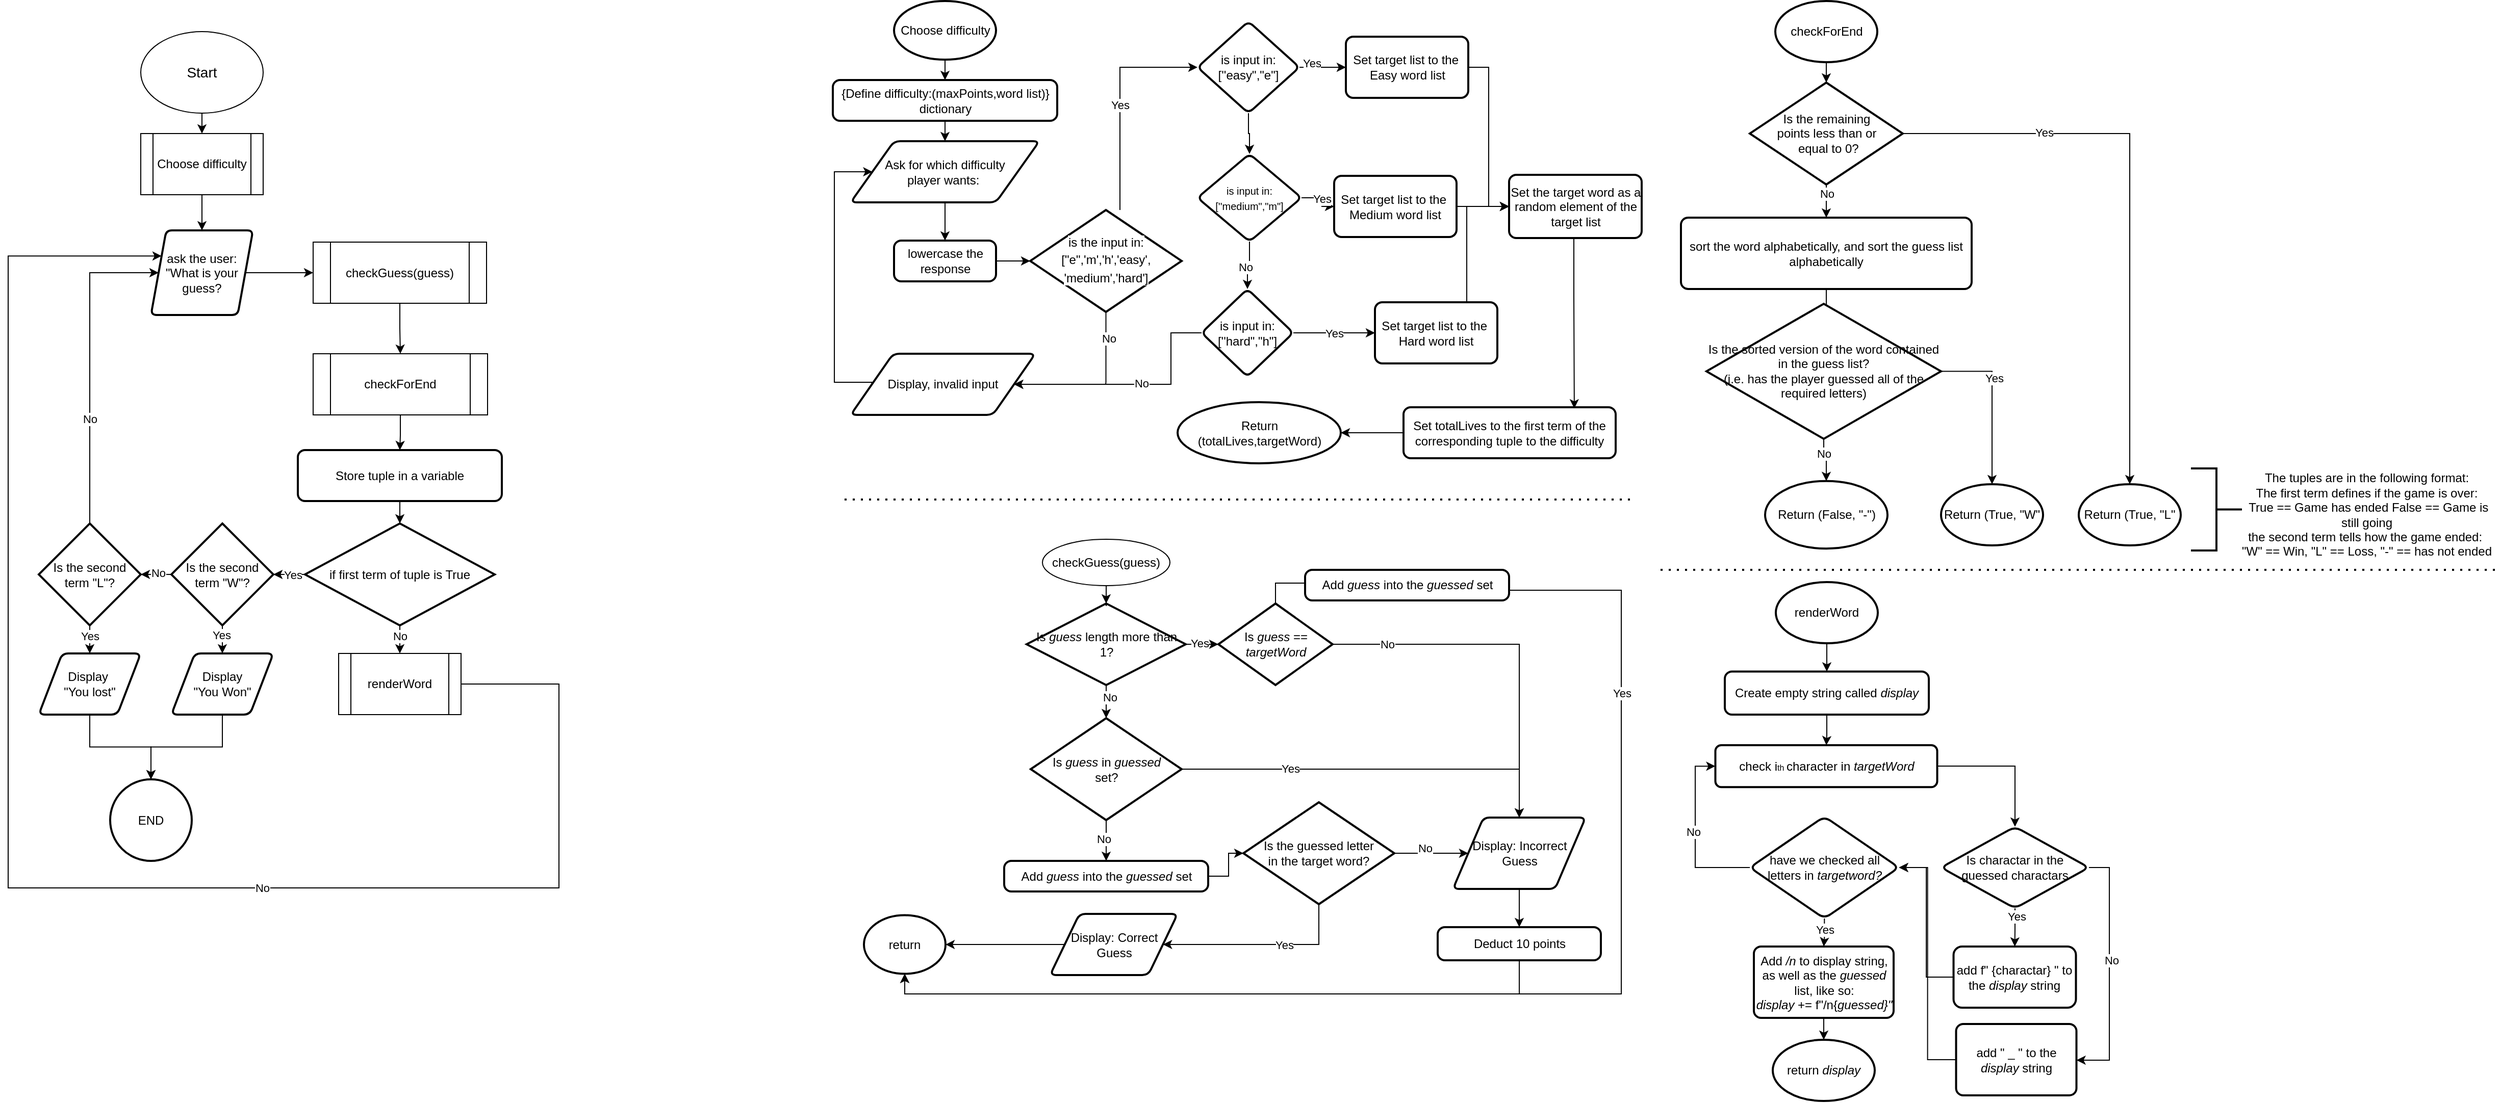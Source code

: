 <mxfile version="26.0.16">
  <diagram name="Page-1" id="VFj65QAzPsNUZFpsatWj">
    <mxGraphModel dx="1158" dy="735" grid="1" gridSize="10" guides="1" tooltips="1" connect="1" arrows="1" fold="1" page="1" pageScale="1" pageWidth="827" pageHeight="1169" math="0" shadow="0">
      <root>
        <mxCell id="0" />
        <mxCell id="1" parent="0" />
        <mxCell id="16hW8aWgDfImmh0Cn97X-3" value="" style="edgeStyle=orthogonalEdgeStyle;rounded=0;orthogonalLoop=1;jettySize=auto;html=1;entryX=0.5;entryY=0;entryDx=0;entryDy=0;" parent="1" target="16hW8aWgDfImmh0Cn97X-77" edge="1">
          <mxGeometry relative="1" as="geometry">
            <mxPoint x="220" y="120" as="sourcePoint" />
            <mxPoint x="220" y="140" as="targetPoint" />
          </mxGeometry>
        </mxCell>
        <mxCell id="16hW8aWgDfImmh0Cn97X-1" value="&lt;font style=&quot;font-size: 14px;&quot;&gt;Start&lt;/font&gt;" style="ellipse;whiteSpace=wrap;html=1;" parent="1" vertex="1">
          <mxGeometry x="160" y="40" width="120" height="80" as="geometry" />
        </mxCell>
        <mxCell id="16hW8aWgDfImmh0Cn97X-71" value="" style="edgeStyle=orthogonalEdgeStyle;rounded=0;orthogonalLoop=1;jettySize=auto;html=1;exitX=0.5;exitY=1;exitDx=0;exitDy=0;exitPerimeter=0;" parent="1" source="16hW8aWgDfImmh0Cn97X-78" target="16hW8aWgDfImmh0Cn97X-70" edge="1">
          <mxGeometry relative="1" as="geometry">
            <mxPoint x="948.556" y="67.5" as="sourcePoint" />
          </mxGeometry>
        </mxCell>
        <mxCell id="mmGjmohOtIg-gZhR8A6J-22" value="" style="edgeStyle=orthogonalEdgeStyle;rounded=0;orthogonalLoop=1;jettySize=auto;html=1;" edge="1" parent="1" source="16hW8aWgDfImmh0Cn97X-51" target="mmGjmohOtIg-gZhR8A6J-3">
          <mxGeometry relative="1" as="geometry" />
        </mxCell>
        <mxCell id="16hW8aWgDfImmh0Cn97X-51" value="Ask for which difficulty&lt;div&gt;player wants:&amp;nbsp;&lt;/div&gt;" style="shape=parallelogram;html=1;strokeWidth=2;perimeter=parallelogramPerimeter;whiteSpace=wrap;rounded=1;arcSize=12;size=0.23;" parent="1" vertex="1">
          <mxGeometry x="856" y="147.5" width="185" height="60" as="geometry" />
        </mxCell>
        <mxCell id="16hW8aWgDfImmh0Cn97X-52" value="" style="edgeStyle=orthogonalEdgeStyle;rounded=0;orthogonalLoop=1;jettySize=auto;html=1;" parent="1" source="16hW8aWgDfImmh0Cn97X-54" target="16hW8aWgDfImmh0Cn97X-56" edge="1">
          <mxGeometry relative="1" as="geometry" />
        </mxCell>
        <mxCell id="MnmEK7-N3imYMPAZ-l2H-11" value="Yes" style="edgeLabel;html=1;align=center;verticalAlign=middle;resizable=0;points=[];" parent="16hW8aWgDfImmh0Cn97X-52" vertex="1" connectable="0">
          <mxGeometry x="-0.483" y="4" relative="1" as="geometry">
            <mxPoint as="offset" />
          </mxGeometry>
        </mxCell>
        <mxCell id="mmGjmohOtIg-gZhR8A6J-20" value="" style="edgeStyle=orthogonalEdgeStyle;rounded=0;orthogonalLoop=1;jettySize=auto;html=1;" edge="1" parent="1" source="16hW8aWgDfImmh0Cn97X-54" target="16hW8aWgDfImmh0Cn97X-63">
          <mxGeometry relative="1" as="geometry" />
        </mxCell>
        <mxCell id="16hW8aWgDfImmh0Cn97X-54" value="is input in:&lt;div&gt;[&#39;&#39;easy&quot;,&quot;e&quot;]&lt;/div&gt;" style="rhombus;whiteSpace=wrap;html=1;strokeWidth=2;rounded=1;arcSize=12;" parent="1" vertex="1">
          <mxGeometry x="1196" y="30" width="100" height="90" as="geometry" />
        </mxCell>
        <mxCell id="16hW8aWgDfImmh0Cn97X-55" style="edgeStyle=orthogonalEdgeStyle;rounded=0;orthogonalLoop=1;jettySize=auto;html=1;entryX=0;entryY=0.5;entryDx=0;entryDy=0;" parent="1" source="16hW8aWgDfImmh0Cn97X-56" target="16hW8aWgDfImmh0Cn97X-66" edge="1">
          <mxGeometry relative="1" as="geometry" />
        </mxCell>
        <mxCell id="16hW8aWgDfImmh0Cn97X-56" value="Set target list to the&amp;nbsp;&lt;br&gt;Easy word list" style="whiteSpace=wrap;html=1;strokeWidth=2;rounded=1;arcSize=12;" parent="1" vertex="1">
          <mxGeometry x="1341.5" y="45" width="120" height="60" as="geometry" />
        </mxCell>
        <mxCell id="mmGjmohOtIg-gZhR8A6J-19" value="" style="edgeStyle=orthogonalEdgeStyle;rounded=0;orthogonalLoop=1;jettySize=auto;html=1;" edge="1" parent="1" source="16hW8aWgDfImmh0Cn97X-58" target="16hW8aWgDfImmh0Cn97X-66">
          <mxGeometry relative="1" as="geometry" />
        </mxCell>
        <mxCell id="16hW8aWgDfImmh0Cn97X-58" value="Set target list to the&amp;nbsp;&lt;br&gt;Medium word list" style="whiteSpace=wrap;html=1;strokeWidth=2;rounded=1;arcSize=12;" parent="1" vertex="1">
          <mxGeometry x="1330" y="181.5" width="120" height="60" as="geometry" />
        </mxCell>
        <mxCell id="16hW8aWgDfImmh0Cn97X-59" style="edgeStyle=orthogonalEdgeStyle;rounded=0;orthogonalLoop=1;jettySize=auto;html=1;entryX=0;entryY=0.5;entryDx=0;entryDy=0;exitX=0.75;exitY=0;exitDx=0;exitDy=0;" parent="1" source="16hW8aWgDfImmh0Cn97X-60" target="16hW8aWgDfImmh0Cn97X-66" edge="1">
          <mxGeometry relative="1" as="geometry" />
        </mxCell>
        <mxCell id="16hW8aWgDfImmh0Cn97X-60" value="Set target list to the&amp;nbsp;&lt;br&gt;Hard word list" style="whiteSpace=wrap;html=1;strokeWidth=2;rounded=1;arcSize=12;" parent="1" vertex="1">
          <mxGeometry x="1370" y="305.5" width="120" height="60" as="geometry" />
        </mxCell>
        <mxCell id="16hW8aWgDfImmh0Cn97X-61" value="" style="edgeStyle=orthogonalEdgeStyle;rounded=0;orthogonalLoop=1;jettySize=auto;html=1;" parent="1" source="16hW8aWgDfImmh0Cn97X-63" target="16hW8aWgDfImmh0Cn97X-65" edge="1">
          <mxGeometry relative="1" as="geometry" />
        </mxCell>
        <mxCell id="MnmEK7-N3imYMPAZ-l2H-13" value="No" style="edgeLabel;html=1;align=center;verticalAlign=middle;resizable=0;points=[];" parent="16hW8aWgDfImmh0Cn97X-61" vertex="1" connectable="0">
          <mxGeometry x="0.085" y="-2" relative="1" as="geometry">
            <mxPoint as="offset" />
          </mxGeometry>
        </mxCell>
        <mxCell id="16hW8aWgDfImmh0Cn97X-62" value="Yes" style="edgeStyle=orthogonalEdgeStyle;rounded=0;orthogonalLoop=1;jettySize=auto;html=1;" parent="1" source="16hW8aWgDfImmh0Cn97X-63" target="16hW8aWgDfImmh0Cn97X-58" edge="1">
          <mxGeometry relative="1" as="geometry" />
        </mxCell>
        <mxCell id="16hW8aWgDfImmh0Cn97X-63" value="&lt;font style=&quot;font-size: 10px;&quot;&gt;is input in:&lt;/font&gt;&lt;div&gt;&lt;font style=&quot;font-size: 10px;&quot;&gt;[&#39;&#39;medium&quot;,&quot;m&quot;]&lt;/font&gt;&lt;/div&gt;" style="rhombus;whiteSpace=wrap;html=1;strokeWidth=2;rounded=1;arcSize=12;direction=south;" parent="1" vertex="1">
          <mxGeometry x="1196" y="160" width="102" height="86" as="geometry" />
        </mxCell>
        <mxCell id="16hW8aWgDfImmh0Cn97X-64" value="Yes" style="edgeStyle=orthogonalEdgeStyle;rounded=0;orthogonalLoop=1;jettySize=auto;html=1;" parent="1" source="16hW8aWgDfImmh0Cn97X-65" target="16hW8aWgDfImmh0Cn97X-60" edge="1">
          <mxGeometry relative="1" as="geometry" />
        </mxCell>
        <mxCell id="mmGjmohOtIg-gZhR8A6J-24" style="edgeStyle=orthogonalEdgeStyle;rounded=0;orthogonalLoop=1;jettySize=auto;html=1;entryX=1;entryY=0.5;entryDx=0;entryDy=0;" edge="1" parent="1" source="16hW8aWgDfImmh0Cn97X-65" target="mmGjmohOtIg-gZhR8A6J-6">
          <mxGeometry relative="1" as="geometry">
            <mxPoint x="1040" y="400" as="targetPoint" />
            <Array as="points">
              <mxPoint x="1170" y="336" />
              <mxPoint x="1170" y="386" />
            </Array>
          </mxGeometry>
        </mxCell>
        <mxCell id="mmGjmohOtIg-gZhR8A6J-26" value="No" style="edgeLabel;html=1;align=center;verticalAlign=middle;resizable=0;points=[];" vertex="1" connectable="0" parent="mmGjmohOtIg-gZhR8A6J-24">
          <mxGeometry x="-0.064" y="-1" relative="1" as="geometry">
            <mxPoint as="offset" />
          </mxGeometry>
        </mxCell>
        <mxCell id="16hW8aWgDfImmh0Cn97X-65" value="is input in:&lt;div&gt;[&#39;&#39;hard&quot;,&quot;h&quot;]&lt;/div&gt;" style="rhombus;whiteSpace=wrap;html=1;strokeWidth=2;rounded=1;arcSize=12;direction=south;" parent="1" vertex="1">
          <mxGeometry x="1200" y="292.5" width="90" height="86" as="geometry" />
        </mxCell>
        <mxCell id="16hW8aWgDfImmh0Cn97X-66" value="Set the target word as a random element of the target list" style="rounded=1;whiteSpace=wrap;html=1;absoluteArcSize=1;arcSize=14;strokeWidth=2;" parent="1" vertex="1">
          <mxGeometry x="1501.5" y="180.5" width="130" height="62" as="geometry" />
        </mxCell>
        <mxCell id="16hW8aWgDfImmh0Cn97X-73" value="" style="edgeStyle=orthogonalEdgeStyle;rounded=0;orthogonalLoop=1;jettySize=auto;html=1;entryX=0.5;entryY=0;entryDx=0;entryDy=0;" parent="1" source="16hW8aWgDfImmh0Cn97X-70" target="16hW8aWgDfImmh0Cn97X-51" edge="1">
          <mxGeometry relative="1" as="geometry" />
        </mxCell>
        <mxCell id="16hW8aWgDfImmh0Cn97X-70" value="{Define difficulty:(maxPoints,word list)} dictionary" style="rounded=1;whiteSpace=wrap;html=1;absoluteArcSize=1;arcSize=14;strokeWidth=2;" parent="1" vertex="1">
          <mxGeometry x="838.5" y="87.5" width="220" height="40" as="geometry" />
        </mxCell>
        <mxCell id="mmGjmohOtIg-gZhR8A6J-18" value="" style="edgeStyle=orthogonalEdgeStyle;rounded=0;orthogonalLoop=1;jettySize=auto;html=1;" edge="1" parent="1" source="16hW8aWgDfImmh0Cn97X-75" target="16hW8aWgDfImmh0Cn97X-80">
          <mxGeometry relative="1" as="geometry" />
        </mxCell>
        <mxCell id="16hW8aWgDfImmh0Cn97X-75" value="Set totalLives to the first term of the corresponding tuple to the difficulty" style="rounded=1;whiteSpace=wrap;html=1;absoluteArcSize=1;arcSize=14;strokeWidth=2;" parent="1" vertex="1">
          <mxGeometry x="1398" y="408.5" width="208" height="50" as="geometry" />
        </mxCell>
        <mxCell id="MnmEK7-N3imYMPAZ-l2H-70" value="" style="edgeStyle=orthogonalEdgeStyle;rounded=0;orthogonalLoop=1;jettySize=auto;html=1;" parent="1" source="16hW8aWgDfImmh0Cn97X-77" target="MnmEK7-N3imYMPAZ-l2H-69" edge="1">
          <mxGeometry relative="1" as="geometry" />
        </mxCell>
        <mxCell id="16hW8aWgDfImmh0Cn97X-77" value="Choose difficulty" style="shape=process;whiteSpace=wrap;html=1;backgroundOutline=1;" parent="1" vertex="1">
          <mxGeometry x="160" y="140" width="120" height="60" as="geometry" />
        </mxCell>
        <mxCell id="16hW8aWgDfImmh0Cn97X-78" value="Choose difficulty" style="strokeWidth=2;html=1;shape=mxgraph.flowchart.start_2;whiteSpace=wrap;" parent="1" vertex="1">
          <mxGeometry x="898.5" y="10" width="100" height="57.5" as="geometry" />
        </mxCell>
        <mxCell id="16hW8aWgDfImmh0Cn97X-80" value="Return (totalLives,targetWord)" style="strokeWidth=2;html=1;shape=mxgraph.flowchart.start_2;whiteSpace=wrap;" parent="1" vertex="1">
          <mxGeometry x="1176.5" y="403.5" width="160" height="60" as="geometry" />
        </mxCell>
        <mxCell id="MnmEK7-N3imYMPAZ-l2H-24" value="" style="edgeStyle=orthogonalEdgeStyle;rounded=0;orthogonalLoop=1;jettySize=auto;html=1;" parent="1" source="MnmEK7-N3imYMPAZ-l2H-10" target="MnmEK7-N3imYMPAZ-l2H-23" edge="1">
          <mxGeometry relative="1" as="geometry" />
        </mxCell>
        <mxCell id="MnmEK7-N3imYMPAZ-l2H-160" value="Yes" style="edgeLabel;html=1;align=center;verticalAlign=middle;resizable=0;points=[];" parent="MnmEK7-N3imYMPAZ-l2H-24" vertex="1" connectable="0">
          <mxGeometry x="0.13" y="-1" relative="1" as="geometry">
            <mxPoint as="offset" />
          </mxGeometry>
        </mxCell>
        <mxCell id="MnmEK7-N3imYMPAZ-l2H-34" value="" style="edgeStyle=orthogonalEdgeStyle;rounded=0;orthogonalLoop=1;jettySize=auto;html=1;" parent="1" source="MnmEK7-N3imYMPAZ-l2H-10" target="MnmEK7-N3imYMPAZ-l2H-33" edge="1">
          <mxGeometry relative="1" as="geometry" />
        </mxCell>
        <mxCell id="MnmEK7-N3imYMPAZ-l2H-38" value="No" style="edgeLabel;html=1;align=center;verticalAlign=middle;resizable=0;points=[];" parent="MnmEK7-N3imYMPAZ-l2H-34" vertex="1" connectable="0">
          <mxGeometry x="-0.49" y="3" relative="1" as="geometry">
            <mxPoint as="offset" />
          </mxGeometry>
        </mxCell>
        <mxCell id="MnmEK7-N3imYMPAZ-l2H-10" value="Is &lt;i&gt;guess &lt;/i&gt;length more than 1?" style="strokeWidth=2;html=1;shape=mxgraph.flowchart.decision;whiteSpace=wrap;" parent="1" vertex="1">
          <mxGeometry x="1028.5" y="601" width="156" height="80" as="geometry" />
        </mxCell>
        <mxCell id="MnmEK7-N3imYMPAZ-l2H-28" value="No" style="edgeStyle=orthogonalEdgeStyle;rounded=0;orthogonalLoop=1;jettySize=auto;html=1;entryX=0.5;entryY=0;entryDx=0;entryDy=0;" parent="1" source="MnmEK7-N3imYMPAZ-l2H-23" target="MnmEK7-N3imYMPAZ-l2H-62" edge="1">
          <mxGeometry x="-0.7" relative="1" as="geometry">
            <mxPoint x="1272.5" y="556" as="targetPoint" />
            <mxPoint as="offset" />
          </mxGeometry>
        </mxCell>
        <mxCell id="MnmEK7-N3imYMPAZ-l2H-65" style="edgeStyle=orthogonalEdgeStyle;rounded=0;orthogonalLoop=1;jettySize=auto;html=1;entryX=0.5;entryY=1;entryDx=0;entryDy=0;exitX=1;exitY=0.5;exitDx=0;exitDy=0;" parent="1" source="MnmEK7-N3imYMPAZ-l2H-67" target="MnmEK7-N3imYMPAZ-l2H-55" edge="1">
          <mxGeometry relative="1" as="geometry">
            <Array as="points">
              <mxPoint x="1501.5" y="588" />
              <mxPoint x="1611.5" y="588" />
              <mxPoint x="1611.5" y="984" />
              <mxPoint x="908.5" y="984" />
            </Array>
          </mxGeometry>
        </mxCell>
        <mxCell id="MnmEK7-N3imYMPAZ-l2H-66" value="Yes" style="edgeLabel;html=1;align=center;verticalAlign=middle;resizable=0;points=[];" parent="MnmEK7-N3imYMPAZ-l2H-65" vertex="1" connectable="0">
          <mxGeometry x="-0.65" relative="1" as="geometry">
            <mxPoint as="offset" />
          </mxGeometry>
        </mxCell>
        <mxCell id="MnmEK7-N3imYMPAZ-l2H-68" style="edgeStyle=orthogonalEdgeStyle;rounded=0;orthogonalLoop=1;jettySize=auto;html=1;entryX=0;entryY=0.5;entryDx=0;entryDy=0;" parent="1" source="MnmEK7-N3imYMPAZ-l2H-23" target="MnmEK7-N3imYMPAZ-l2H-67" edge="1">
          <mxGeometry relative="1" as="geometry" />
        </mxCell>
        <mxCell id="MnmEK7-N3imYMPAZ-l2H-23" value="Is &lt;i&gt;guess &lt;/i&gt;== &lt;i&gt;targetWord&lt;/i&gt;" style="strokeWidth=2;html=1;shape=mxgraph.flowchart.decision;whiteSpace=wrap;" parent="1" vertex="1">
          <mxGeometry x="1216.5" y="601" width="112" height="80" as="geometry" />
        </mxCell>
        <mxCell id="MnmEK7-N3imYMPAZ-l2H-60" value="" style="edgeStyle=orthogonalEdgeStyle;rounded=0;orthogonalLoop=1;jettySize=auto;html=1;" parent="1" edge="1">
          <mxGeometry relative="1" as="geometry">
            <mxPoint x="2241.048" y="125.5" as="sourcePoint" />
          </mxGeometry>
        </mxCell>
        <mxCell id="MnmEK7-N3imYMPAZ-l2H-36" value="" style="edgeStyle=orthogonalEdgeStyle;rounded=0;orthogonalLoop=1;jettySize=auto;html=1;entryX=0.5;entryY=0;entryDx=0;entryDy=0;exitX=1;exitY=0.5;exitDx=0;exitDy=0;" parent="1" source="MnmEK7-N3imYMPAZ-l2H-33" target="MnmEK7-N3imYMPAZ-l2H-62" edge="1">
          <mxGeometry relative="1" as="geometry">
            <mxPoint x="1352.5" y="539.75" as="targetPoint" />
            <Array as="points">
              <mxPoint x="1511.5" y="764" />
            </Array>
          </mxGeometry>
        </mxCell>
        <mxCell id="MnmEK7-N3imYMPAZ-l2H-37" value="Yes" style="edgeLabel;html=1;align=center;verticalAlign=middle;resizable=0;points=[];" parent="MnmEK7-N3imYMPAZ-l2H-36" vertex="1" connectable="0">
          <mxGeometry x="-0.437" y="1" relative="1" as="geometry">
            <mxPoint as="offset" />
          </mxGeometry>
        </mxCell>
        <mxCell id="MnmEK7-N3imYMPAZ-l2H-40" value="" style="edgeStyle=orthogonalEdgeStyle;rounded=0;orthogonalLoop=1;jettySize=auto;html=1;entryX=0.5;entryY=0;entryDx=0;entryDy=0;" parent="1" source="MnmEK7-N3imYMPAZ-l2H-33" target="MnmEK7-N3imYMPAZ-l2H-45" edge="1">
          <mxGeometry relative="1" as="geometry">
            <mxPoint x="1106.5" y="843.5" as="targetPoint" />
            <Array as="points">
              <mxPoint x="1106.5" y="833.5" />
              <mxPoint x="1106.5" y="833.5" />
            </Array>
          </mxGeometry>
        </mxCell>
        <mxCell id="MnmEK7-N3imYMPAZ-l2H-41" value="No" style="edgeLabel;html=1;align=center;verticalAlign=middle;resizable=0;points=[];" parent="MnmEK7-N3imYMPAZ-l2H-40" vertex="1" connectable="0">
          <mxGeometry x="-0.104" y="-3" relative="1" as="geometry">
            <mxPoint as="offset" />
          </mxGeometry>
        </mxCell>
        <mxCell id="MnmEK7-N3imYMPAZ-l2H-33" value="Is &lt;i&gt;guess &lt;/i&gt;in &lt;i&gt;guessed&lt;/i&gt;&lt;div&gt;&lt;i&gt;&lt;/i&gt;set?&lt;/div&gt;" style="rhombus;whiteSpace=wrap;html=1;strokeWidth=2;" parent="1" vertex="1">
          <mxGeometry x="1032.5" y="713.5" width="148" height="100" as="geometry" />
        </mxCell>
        <mxCell id="MnmEK7-N3imYMPAZ-l2H-54" style="edgeStyle=orthogonalEdgeStyle;rounded=0;orthogonalLoop=1;jettySize=auto;html=1;entryX=1;entryY=0.5;entryDx=0;entryDy=0;" parent="1" source="MnmEK7-N3imYMPAZ-l2H-39" target="MnmEK7-N3imYMPAZ-l2H-52" edge="1">
          <mxGeometry relative="1" as="geometry">
            <Array as="points">
              <mxPoint x="1315.5" y="936" />
            </Array>
          </mxGeometry>
        </mxCell>
        <mxCell id="MnmEK7-N3imYMPAZ-l2H-161" value="Yes" style="edgeLabel;html=1;align=center;verticalAlign=middle;resizable=0;points=[];" parent="MnmEK7-N3imYMPAZ-l2H-54" vertex="1" connectable="0">
          <mxGeometry x="-0.237" relative="1" as="geometry">
            <mxPoint as="offset" />
          </mxGeometry>
        </mxCell>
        <mxCell id="MnmEK7-N3imYMPAZ-l2H-63" style="edgeStyle=orthogonalEdgeStyle;rounded=0;orthogonalLoop=1;jettySize=auto;html=1;entryX=0;entryY=0.5;entryDx=0;entryDy=0;" parent="1" source="MnmEK7-N3imYMPAZ-l2H-39" target="MnmEK7-N3imYMPAZ-l2H-62" edge="1">
          <mxGeometry relative="1" as="geometry" />
        </mxCell>
        <mxCell id="MnmEK7-N3imYMPAZ-l2H-64" value="No" style="edgeLabel;html=1;align=center;verticalAlign=middle;resizable=0;points=[];" parent="MnmEK7-N3imYMPAZ-l2H-63" vertex="1" connectable="0">
          <mxGeometry x="-0.167" y="6" relative="1" as="geometry">
            <mxPoint y="1" as="offset" />
          </mxGeometry>
        </mxCell>
        <mxCell id="MnmEK7-N3imYMPAZ-l2H-39" value="Is the guessed letter&lt;div&gt;in the target word?&lt;/div&gt;" style="rhombus;whiteSpace=wrap;html=1;strokeWidth=2;" parent="1" vertex="1">
          <mxGeometry x="1241" y="796" width="148" height="100" as="geometry" />
        </mxCell>
        <mxCell id="MnmEK7-N3imYMPAZ-l2H-46" value="" style="edgeStyle=orthogonalEdgeStyle;rounded=0;orthogonalLoop=1;jettySize=auto;html=1;entryX=0;entryY=0.5;entryDx=0;entryDy=0;" parent="1" source="MnmEK7-N3imYMPAZ-l2H-45" target="MnmEK7-N3imYMPAZ-l2H-39" edge="1">
          <mxGeometry relative="1" as="geometry">
            <mxPoint x="1236.5" y="868.5" as="targetPoint" />
          </mxGeometry>
        </mxCell>
        <mxCell id="MnmEK7-N3imYMPAZ-l2H-45" value="Add &lt;i&gt;guess &lt;/i&gt;into the &lt;i&gt;guessed &lt;/i&gt;set" style="rounded=1;whiteSpace=wrap;html=1;absoluteArcSize=1;arcSize=14;strokeWidth=2;" parent="1" vertex="1">
          <mxGeometry x="1006.5" y="853.5" width="200" height="30" as="geometry" />
        </mxCell>
        <mxCell id="MnmEK7-N3imYMPAZ-l2H-56" value="" style="edgeStyle=orthogonalEdgeStyle;rounded=0;orthogonalLoop=1;jettySize=auto;html=1;" parent="1" source="MnmEK7-N3imYMPAZ-l2H-52" target="MnmEK7-N3imYMPAZ-l2H-55" edge="1">
          <mxGeometry relative="1" as="geometry" />
        </mxCell>
        <mxCell id="MnmEK7-N3imYMPAZ-l2H-52" value="Display: Correct Guess" style="shape=parallelogram;html=1;strokeWidth=2;perimeter=parallelogramPerimeter;whiteSpace=wrap;rounded=1;arcSize=12;size=0.23;" parent="1" vertex="1">
          <mxGeometry x="1051.5" y="905.5" width="125" height="60" as="geometry" />
        </mxCell>
        <mxCell id="MnmEK7-N3imYMPAZ-l2H-55" value="return" style="ellipse;whiteSpace=wrap;html=1;strokeWidth=2;rounded=1;arcSize=12;" parent="1" vertex="1">
          <mxGeometry x="869" y="906.75" width="80" height="57.5" as="geometry" />
        </mxCell>
        <mxCell id="MnmEK7-N3imYMPAZ-l2H-59" value="" style="edgeStyle=orthogonalEdgeStyle;rounded=0;orthogonalLoop=1;jettySize=auto;html=1;" parent="1" source="MnmEK7-N3imYMPAZ-l2H-57" target="MnmEK7-N3imYMPAZ-l2H-10" edge="1">
          <mxGeometry relative="1" as="geometry" />
        </mxCell>
        <mxCell id="MnmEK7-N3imYMPAZ-l2H-57" value="checkGuess(guess)" style="ellipse;whiteSpace=wrap;html=1;" parent="1" vertex="1">
          <mxGeometry x="1044" y="538" width="125" height="45.5" as="geometry" />
        </mxCell>
        <mxCell id="MnmEK7-N3imYMPAZ-l2H-159" style="edgeStyle=orthogonalEdgeStyle;rounded=0;orthogonalLoop=1;jettySize=auto;html=1;entryX=0.5;entryY=1;entryDx=0;entryDy=0;" parent="1" source="MnmEK7-N3imYMPAZ-l2H-61" target="MnmEK7-N3imYMPAZ-l2H-55" edge="1">
          <mxGeometry relative="1" as="geometry">
            <Array as="points">
              <mxPoint x="1512" y="984" />
              <mxPoint x="909" y="984" />
            </Array>
          </mxGeometry>
        </mxCell>
        <mxCell id="MnmEK7-N3imYMPAZ-l2H-61" value="Deduct 10 points" style="rounded=1;whiteSpace=wrap;html=1;absoluteArcSize=1;arcSize=14;strokeWidth=2;" parent="1" vertex="1">
          <mxGeometry x="1431.5" y="918.5" width="160" height="32.5" as="geometry" />
        </mxCell>
        <mxCell id="MnmEK7-N3imYMPAZ-l2H-158" value="" style="edgeStyle=orthogonalEdgeStyle;rounded=0;orthogonalLoop=1;jettySize=auto;html=1;" parent="1" source="MnmEK7-N3imYMPAZ-l2H-62" target="MnmEK7-N3imYMPAZ-l2H-61" edge="1">
          <mxGeometry relative="1" as="geometry" />
        </mxCell>
        <mxCell id="MnmEK7-N3imYMPAZ-l2H-62" value="Display: Incorrect Guess" style="shape=parallelogram;html=1;strokeWidth=2;perimeter=parallelogramPerimeter;whiteSpace=wrap;rounded=1;arcSize=12;size=0.23;" parent="1" vertex="1">
          <mxGeometry x="1446.5" y="811" width="130" height="70" as="geometry" />
        </mxCell>
        <mxCell id="MnmEK7-N3imYMPAZ-l2H-67" value="Add &lt;i&gt;guess &lt;/i&gt;into the &lt;i&gt;guessed &lt;/i&gt;set" style="rounded=1;whiteSpace=wrap;html=1;absoluteArcSize=1;arcSize=14;strokeWidth=2;" parent="1" vertex="1">
          <mxGeometry x="1301.5" y="568" width="200" height="30" as="geometry" />
        </mxCell>
        <mxCell id="MnmEK7-N3imYMPAZ-l2H-72" value="" style="edgeStyle=orthogonalEdgeStyle;rounded=0;orthogonalLoop=1;jettySize=auto;html=1;" parent="1" source="MnmEK7-N3imYMPAZ-l2H-69" target="MnmEK7-N3imYMPAZ-l2H-71" edge="1">
          <mxGeometry relative="1" as="geometry" />
        </mxCell>
        <mxCell id="MnmEK7-N3imYMPAZ-l2H-69" value="ask the user: &quot;What is your guess?" style="shape=parallelogram;html=1;strokeWidth=2;perimeter=parallelogramPerimeter;whiteSpace=wrap;rounded=1;arcSize=11;size=0.15;" parent="1" vertex="1">
          <mxGeometry x="170" y="235" width="100" height="83" as="geometry" />
        </mxCell>
        <mxCell id="MnmEK7-N3imYMPAZ-l2H-103" value="" style="edgeStyle=orthogonalEdgeStyle;rounded=0;orthogonalLoop=1;jettySize=auto;html=1;" parent="1" source="MnmEK7-N3imYMPAZ-l2H-71" target="MnmEK7-N3imYMPAZ-l2H-102" edge="1">
          <mxGeometry relative="1" as="geometry" />
        </mxCell>
        <mxCell id="MnmEK7-N3imYMPAZ-l2H-71" value="checkGuess(guess)" style="shape=process;whiteSpace=wrap;html=1;backgroundOutline=1;" parent="1" vertex="1">
          <mxGeometry x="329" y="246.5" width="170" height="60" as="geometry" />
        </mxCell>
        <mxCell id="MnmEK7-N3imYMPAZ-l2H-76" value="" style="edgeStyle=orthogonalEdgeStyle;rounded=0;orthogonalLoop=1;jettySize=auto;html=1;entryX=0.5;entryY=0;entryDx=0;entryDy=0;entryPerimeter=0;" parent="1" source="MnmEK7-N3imYMPAZ-l2H-74" target="MnmEK7-N3imYMPAZ-l2H-77" edge="1">
          <mxGeometry relative="1" as="geometry">
            <mxPoint x="1812.5" y="130" as="targetPoint" />
          </mxGeometry>
        </mxCell>
        <mxCell id="MnmEK7-N3imYMPAZ-l2H-74" value="checkForEnd" style="strokeWidth=2;html=1;shape=mxgraph.flowchart.start_2;whiteSpace=wrap;" parent="1" vertex="1">
          <mxGeometry x="1762.5" y="10" width="100" height="60" as="geometry" />
        </mxCell>
        <mxCell id="MnmEK7-N3imYMPAZ-l2H-80" value="" style="edgeStyle=orthogonalEdgeStyle;rounded=0;orthogonalLoop=1;jettySize=auto;html=1;" parent="1" source="MnmEK7-N3imYMPAZ-l2H-77" target="MnmEK7-N3imYMPAZ-l2H-79" edge="1">
          <mxGeometry relative="1" as="geometry" />
        </mxCell>
        <mxCell id="MnmEK7-N3imYMPAZ-l2H-89" value="Yes" style="edgeLabel;html=1;align=center;verticalAlign=middle;resizable=0;points=[];" parent="MnmEK7-N3imYMPAZ-l2H-80" vertex="1" connectable="0">
          <mxGeometry x="-0.511" y="1" relative="1" as="geometry">
            <mxPoint as="offset" />
          </mxGeometry>
        </mxCell>
        <mxCell id="MnmEK7-N3imYMPAZ-l2H-82" value="" style="edgeStyle=orthogonalEdgeStyle;rounded=0;orthogonalLoop=1;jettySize=auto;html=1;entryX=0.5;entryY=0;entryDx=0;entryDy=0;" parent="1" source="MnmEK7-N3imYMPAZ-l2H-77" target="MnmEK7-N3imYMPAZ-l2H-83" edge="1">
          <mxGeometry relative="1" as="geometry">
            <mxPoint x="1785" y="280" as="targetPoint" />
          </mxGeometry>
        </mxCell>
        <mxCell id="MnmEK7-N3imYMPAZ-l2H-90" value="No" style="edgeLabel;html=1;align=center;verticalAlign=middle;resizable=0;points=[];" parent="MnmEK7-N3imYMPAZ-l2H-82" vertex="1" connectable="0">
          <mxGeometry x="-0.621" relative="1" as="geometry">
            <mxPoint as="offset" />
          </mxGeometry>
        </mxCell>
        <mxCell id="MnmEK7-N3imYMPAZ-l2H-77" value="Is the remaining&lt;div&gt;points less than or&lt;/div&gt;&lt;div&gt;&amp;nbsp;equal to 0?&lt;/div&gt;" style="strokeWidth=2;html=1;shape=mxgraph.flowchart.decision;whiteSpace=wrap;" parent="1" vertex="1">
          <mxGeometry x="1737.5" y="90" width="150" height="100" as="geometry" />
        </mxCell>
        <mxCell id="MnmEK7-N3imYMPAZ-l2H-79" value="Return (True, &quot;L&quot;" style="strokeWidth=2;html=1;shape=mxgraph.flowchart.start_2;whiteSpace=wrap;" parent="1" vertex="1">
          <mxGeometry x="2060" y="484" width="100" height="60" as="geometry" />
        </mxCell>
        <mxCell id="MnmEK7-N3imYMPAZ-l2H-85" value="" style="edgeStyle=orthogonalEdgeStyle;rounded=0;orthogonalLoop=1;jettySize=auto;html=1;" parent="1" source="MnmEK7-N3imYMPAZ-l2H-83" target="MnmEK7-N3imYMPAZ-l2H-84" edge="1">
          <mxGeometry relative="1" as="geometry" />
        </mxCell>
        <mxCell id="MnmEK7-N3imYMPAZ-l2H-83" value="sort the word alphabetically, and sort the guess list alphabetically" style="rounded=1;whiteSpace=wrap;html=1;absoluteArcSize=1;arcSize=14;strokeWidth=2;" parent="1" vertex="1">
          <mxGeometry x="1670" y="222.5" width="285" height="70" as="geometry" />
        </mxCell>
        <mxCell id="MnmEK7-N3imYMPAZ-l2H-88" value="" style="edgeStyle=orthogonalEdgeStyle;rounded=0;orthogonalLoop=1;jettySize=auto;html=1;exitX=1;exitY=0.5;exitDx=0;exitDy=0;" parent="1" source="MnmEK7-N3imYMPAZ-l2H-84" target="MnmEK7-N3imYMPAZ-l2H-87" edge="1">
          <mxGeometry relative="1" as="geometry" />
        </mxCell>
        <mxCell id="MnmEK7-N3imYMPAZ-l2H-91" value="Yes" style="edgeLabel;html=1;align=center;verticalAlign=middle;resizable=0;points=[];" parent="MnmEK7-N3imYMPAZ-l2H-88" vertex="1" connectable="0">
          <mxGeometry x="-0.3" y="2" relative="1" as="geometry">
            <mxPoint as="offset" />
          </mxGeometry>
        </mxCell>
        <mxCell id="MnmEK7-N3imYMPAZ-l2H-93" value="" style="edgeStyle=orthogonalEdgeStyle;rounded=0;orthogonalLoop=1;jettySize=auto;html=1;" parent="1" source="MnmEK7-N3imYMPAZ-l2H-84" target="MnmEK7-N3imYMPAZ-l2H-92" edge="1">
          <mxGeometry relative="1" as="geometry" />
        </mxCell>
        <mxCell id="MnmEK7-N3imYMPAZ-l2H-106" value="No" style="edgeLabel;html=1;align=center;verticalAlign=middle;resizable=0;points=[];" parent="MnmEK7-N3imYMPAZ-l2H-93" vertex="1" connectable="0">
          <mxGeometry x="-0.299" relative="1" as="geometry">
            <mxPoint y="-1" as="offset" />
          </mxGeometry>
        </mxCell>
        <mxCell id="MnmEK7-N3imYMPAZ-l2H-84" value="&lt;div style=&quot;&quot;&gt;&lt;span style=&quot;background-color: transparent; color: light-dark(rgb(0, 0, 0), rgb(255, 255, 255));&quot;&gt;Is the sorted version of the word contained in the guess list?&lt;/span&gt;&lt;/div&gt;&lt;div style=&quot;&quot;&gt;(i.e. has the player guessed all of the required letters)&lt;/div&gt;" style="rhombus;whiteSpace=wrap;html=1;rounded=1;arcSize=0;strokeWidth=2;align=center;" parent="1" vertex="1">
          <mxGeometry x="1695" y="307" width="230" height="132.5" as="geometry" />
        </mxCell>
        <mxCell id="MnmEK7-N3imYMPAZ-l2H-87" value="Return (True, &quot;W&quot;" style="strokeWidth=2;html=1;shape=mxgraph.flowchart.start_2;whiteSpace=wrap;" parent="1" vertex="1">
          <mxGeometry x="1925" y="484" width="100" height="60" as="geometry" />
        </mxCell>
        <mxCell id="MnmEK7-N3imYMPAZ-l2H-92" value="Return (False, &quot;-&quot;)" style="ellipse;whiteSpace=wrap;html=1;rounded=1;arcSize=0;strokeWidth=2;" parent="1" vertex="1">
          <mxGeometry x="1752.5" y="480.87" width="120" height="66.25" as="geometry" />
        </mxCell>
        <mxCell id="MnmEK7-N3imYMPAZ-l2H-99" value="" style="strokeWidth=2;html=1;shape=mxgraph.flowchart.annotation_2;align=left;labelPosition=right;pointerEvents=1;rotation=-180;" parent="1" vertex="1">
          <mxGeometry x="2170" y="468.5" width="50" height="80.5" as="geometry" />
        </mxCell>
        <mxCell id="MnmEK7-N3imYMPAZ-l2H-100" value="The tuples are in the following format:&lt;br&gt;The first term defines if the game is over:&lt;div&gt;&amp;nbsp;True == Game has ended&amp;nbsp;False == Game is still going&lt;br&gt;the second term tells how the game ended:&amp;nbsp;&lt;br&gt;&quot;W&quot; == Win, &quot;L&quot; == Loss, &quot;-&quot; == has not ended&lt;/div&gt;" style="text;html=1;align=center;verticalAlign=middle;whiteSpace=wrap;rounded=0;" parent="1" vertex="1">
          <mxGeometry x="2215" y="499" width="255" height="30" as="geometry" />
        </mxCell>
        <mxCell id="MnmEK7-N3imYMPAZ-l2H-105" value="" style="edgeStyle=orthogonalEdgeStyle;rounded=0;orthogonalLoop=1;jettySize=auto;html=1;" parent="1" source="MnmEK7-N3imYMPAZ-l2H-102" target="MnmEK7-N3imYMPAZ-l2H-104" edge="1">
          <mxGeometry relative="1" as="geometry" />
        </mxCell>
        <mxCell id="MnmEK7-N3imYMPAZ-l2H-102" value="checkForEnd" style="shape=process;whiteSpace=wrap;html=1;backgroundOutline=1;" parent="1" vertex="1">
          <mxGeometry x="329" y="356" width="171" height="60" as="geometry" />
        </mxCell>
        <mxCell id="MnmEK7-N3imYMPAZ-l2H-108" value="" style="edgeStyle=orthogonalEdgeStyle;rounded=0;orthogonalLoop=1;jettySize=auto;html=1;" parent="1" source="MnmEK7-N3imYMPAZ-l2H-104" target="MnmEK7-N3imYMPAZ-l2H-107" edge="1">
          <mxGeometry relative="1" as="geometry" />
        </mxCell>
        <mxCell id="MnmEK7-N3imYMPAZ-l2H-104" value="Store tuple in a variable" style="rounded=1;whiteSpace=wrap;html=1;absoluteArcSize=1;arcSize=14;strokeWidth=2;" parent="1" vertex="1">
          <mxGeometry x="314" y="450.5" width="200" height="50" as="geometry" />
        </mxCell>
        <mxCell id="MnmEK7-N3imYMPAZ-l2H-110" value="" style="edgeStyle=orthogonalEdgeStyle;rounded=0;orthogonalLoop=1;jettySize=auto;html=1;" parent="1" source="MnmEK7-N3imYMPAZ-l2H-107" target="MnmEK7-N3imYMPAZ-l2H-109" edge="1">
          <mxGeometry relative="1" as="geometry" />
        </mxCell>
        <mxCell id="MnmEK7-N3imYMPAZ-l2H-117" value="Yes" style="edgeLabel;html=1;align=center;verticalAlign=middle;resizable=0;points=[];" parent="MnmEK7-N3imYMPAZ-l2H-110" vertex="1" connectable="0">
          <mxGeometry x="-0.5" relative="1" as="geometry">
            <mxPoint as="offset" />
          </mxGeometry>
        </mxCell>
        <mxCell id="MnmEK7-N3imYMPAZ-l2H-125" style="edgeStyle=orthogonalEdgeStyle;rounded=0;orthogonalLoop=1;jettySize=auto;html=1;entryX=0;entryY=0.25;entryDx=0;entryDy=0;exitX=1;exitY=0.5;exitDx=0;exitDy=0;" parent="1" source="MnmEK7-N3imYMPAZ-l2H-154" target="MnmEK7-N3imYMPAZ-l2H-69" edge="1">
          <mxGeometry relative="1" as="geometry">
            <Array as="points">
              <mxPoint x="570" y="680" />
              <mxPoint x="570" y="880" />
              <mxPoint x="30" y="880" />
              <mxPoint x="30" y="260" />
            </Array>
          </mxGeometry>
        </mxCell>
        <mxCell id="MnmEK7-N3imYMPAZ-l2H-127" value="No" style="edgeLabel;html=1;align=center;verticalAlign=middle;resizable=0;points=[];" parent="MnmEK7-N3imYMPAZ-l2H-125" vertex="1" connectable="0">
          <mxGeometry x="-0.415" y="3" relative="1" as="geometry">
            <mxPoint x="-117" y="-3" as="offset" />
          </mxGeometry>
        </mxCell>
        <mxCell id="MnmEK7-N3imYMPAZ-l2H-155" value="" style="edgeStyle=orthogonalEdgeStyle;rounded=0;orthogonalLoop=1;jettySize=auto;html=1;" parent="1" source="MnmEK7-N3imYMPAZ-l2H-107" target="MnmEK7-N3imYMPAZ-l2H-154" edge="1">
          <mxGeometry relative="1" as="geometry" />
        </mxCell>
        <mxCell id="MnmEK7-N3imYMPAZ-l2H-156" value="No" style="edgeLabel;html=1;align=center;verticalAlign=middle;resizable=0;points=[];" parent="MnmEK7-N3imYMPAZ-l2H-155" vertex="1" connectable="0">
          <mxGeometry x="0.342" relative="1" as="geometry">
            <mxPoint as="offset" />
          </mxGeometry>
        </mxCell>
        <mxCell id="MnmEK7-N3imYMPAZ-l2H-107" value="if first term of tuple is True" style="strokeWidth=2;html=1;shape=mxgraph.flowchart.decision;whiteSpace=wrap;" parent="1" vertex="1">
          <mxGeometry x="321" y="522.5" width="186" height="100" as="geometry" />
        </mxCell>
        <mxCell id="MnmEK7-N3imYMPAZ-l2H-112" value="" style="edgeStyle=orthogonalEdgeStyle;rounded=0;orthogonalLoop=1;jettySize=auto;html=1;" parent="1" source="MnmEK7-N3imYMPAZ-l2H-109" target="MnmEK7-N3imYMPAZ-l2H-111" edge="1">
          <mxGeometry relative="1" as="geometry" />
        </mxCell>
        <mxCell id="MnmEK7-N3imYMPAZ-l2H-118" value="No" style="edgeLabel;html=1;align=center;verticalAlign=middle;resizable=0;points=[];" parent="MnmEK7-N3imYMPAZ-l2H-112" vertex="1" connectable="0">
          <mxGeometry x="0.346" y="-2" relative="1" as="geometry">
            <mxPoint as="offset" />
          </mxGeometry>
        </mxCell>
        <mxCell id="MnmEK7-N3imYMPAZ-l2H-116" value="" style="edgeStyle=orthogonalEdgeStyle;rounded=0;orthogonalLoop=1;jettySize=auto;html=1;" parent="1" source="MnmEK7-N3imYMPAZ-l2H-109" target="MnmEK7-N3imYMPAZ-l2H-114" edge="1">
          <mxGeometry relative="1" as="geometry" />
        </mxCell>
        <mxCell id="MnmEK7-N3imYMPAZ-l2H-122" value="Yes" style="edgeLabel;html=1;align=center;verticalAlign=middle;resizable=0;points=[];" parent="MnmEK7-N3imYMPAZ-l2H-116" vertex="1" connectable="0">
          <mxGeometry x="0.181" y="1" relative="1" as="geometry">
            <mxPoint as="offset" />
          </mxGeometry>
        </mxCell>
        <mxCell id="MnmEK7-N3imYMPAZ-l2H-109" value="Is the second term &quot;W&quot;?" style="strokeWidth=2;html=1;shape=mxgraph.flowchart.decision;whiteSpace=wrap;" parent="1" vertex="1">
          <mxGeometry x="190" y="522.5" width="100" height="100" as="geometry" />
        </mxCell>
        <mxCell id="MnmEK7-N3imYMPAZ-l2H-115" value="" style="edgeStyle=orthogonalEdgeStyle;rounded=0;orthogonalLoop=1;jettySize=auto;html=1;" parent="1" source="MnmEK7-N3imYMPAZ-l2H-111" target="MnmEK7-N3imYMPAZ-l2H-113" edge="1">
          <mxGeometry relative="1" as="geometry" />
        </mxCell>
        <mxCell id="MnmEK7-N3imYMPAZ-l2H-120" value="Yes" style="edgeLabel;html=1;align=center;verticalAlign=middle;resizable=0;points=[];" parent="MnmEK7-N3imYMPAZ-l2H-115" vertex="1" connectable="0">
          <mxGeometry x="0.129" relative="1" as="geometry">
            <mxPoint as="offset" />
          </mxGeometry>
        </mxCell>
        <mxCell id="MnmEK7-N3imYMPAZ-l2H-121" style="edgeStyle=orthogonalEdgeStyle;rounded=0;orthogonalLoop=1;jettySize=auto;html=1;entryX=0;entryY=0.5;entryDx=0;entryDy=0;" parent="1" source="MnmEK7-N3imYMPAZ-l2H-111" target="MnmEK7-N3imYMPAZ-l2H-69" edge="1">
          <mxGeometry relative="1" as="geometry">
            <Array as="points">
              <mxPoint x="110" y="277" />
            </Array>
          </mxGeometry>
        </mxCell>
        <mxCell id="MnmEK7-N3imYMPAZ-l2H-124" value="No" style="edgeLabel;html=1;align=center;verticalAlign=middle;resizable=0;points=[];" parent="MnmEK7-N3imYMPAZ-l2H-121" vertex="1" connectable="0">
          <mxGeometry x="-0.342" relative="1" as="geometry">
            <mxPoint as="offset" />
          </mxGeometry>
        </mxCell>
        <mxCell id="MnmEK7-N3imYMPAZ-l2H-111" value="Is the second term &quot;L&quot;?" style="strokeWidth=2;html=1;shape=mxgraph.flowchart.decision;whiteSpace=wrap;" parent="1" vertex="1">
          <mxGeometry x="60" y="522.5" width="100" height="100" as="geometry" />
        </mxCell>
        <mxCell id="mmGjmohOtIg-gZhR8A6J-28" value="" style="edgeStyle=orthogonalEdgeStyle;rounded=0;orthogonalLoop=1;jettySize=auto;html=1;" edge="1" parent="1" source="MnmEK7-N3imYMPAZ-l2H-113" target="mmGjmohOtIg-gZhR8A6J-27">
          <mxGeometry relative="1" as="geometry" />
        </mxCell>
        <mxCell id="MnmEK7-N3imYMPAZ-l2H-113" value="Display&amp;nbsp;&lt;div&gt;&quot;You lost&quot;&lt;/div&gt;" style="shape=parallelogram;html=1;strokeWidth=2;perimeter=parallelogramPerimeter;whiteSpace=wrap;rounded=1;arcSize=12;size=0.23;" parent="1" vertex="1">
          <mxGeometry x="60" y="650" width="100" height="60" as="geometry" />
        </mxCell>
        <mxCell id="mmGjmohOtIg-gZhR8A6J-29" style="edgeStyle=orthogonalEdgeStyle;rounded=0;orthogonalLoop=1;jettySize=auto;html=1;entryX=0.5;entryY=0;entryDx=0;entryDy=0;" edge="1" parent="1" source="MnmEK7-N3imYMPAZ-l2H-114" target="mmGjmohOtIg-gZhR8A6J-27">
          <mxGeometry relative="1" as="geometry" />
        </mxCell>
        <mxCell id="MnmEK7-N3imYMPAZ-l2H-114" value="Display&lt;div&gt;&quot;You Won&quot;&lt;/div&gt;" style="shape=parallelogram;html=1;strokeWidth=2;perimeter=parallelogramPerimeter;whiteSpace=wrap;rounded=1;arcSize=12;size=0.23;" parent="1" vertex="1">
          <mxGeometry x="190" y="650" width="100" height="60" as="geometry" />
        </mxCell>
        <mxCell id="MnmEK7-N3imYMPAZ-l2H-129" value="" style="edgeStyle=orthogonalEdgeStyle;rounded=0;orthogonalLoop=1;jettySize=auto;html=1;" parent="1" source="MnmEK7-N3imYMPAZ-l2H-123" target="MnmEK7-N3imYMPAZ-l2H-128" edge="1">
          <mxGeometry relative="1" as="geometry" />
        </mxCell>
        <mxCell id="MnmEK7-N3imYMPAZ-l2H-123" value="renderWord" style="strokeWidth=2;html=1;shape=mxgraph.flowchart.start_2;whiteSpace=wrap;" parent="1" vertex="1">
          <mxGeometry x="1763" y="580" width="100" height="60" as="geometry" />
        </mxCell>
        <mxCell id="MnmEK7-N3imYMPAZ-l2H-131" value="" style="edgeStyle=orthogonalEdgeStyle;rounded=0;orthogonalLoop=1;jettySize=auto;html=1;" parent="1" source="MnmEK7-N3imYMPAZ-l2H-128" target="MnmEK7-N3imYMPAZ-l2H-130" edge="1">
          <mxGeometry relative="1" as="geometry" />
        </mxCell>
        <mxCell id="MnmEK7-N3imYMPAZ-l2H-128" value="Create empty string called &lt;i&gt;display&lt;/i&gt;" style="rounded=1;whiteSpace=wrap;html=1;absoluteArcSize=1;arcSize=14;strokeWidth=2;" parent="1" vertex="1">
          <mxGeometry x="1713" y="667.75" width="200" height="42.25" as="geometry" />
        </mxCell>
        <mxCell id="MnmEK7-N3imYMPAZ-l2H-133" value="" style="edgeStyle=orthogonalEdgeStyle;rounded=0;orthogonalLoop=1;jettySize=auto;html=1;" parent="1" source="MnmEK7-N3imYMPAZ-l2H-130" target="MnmEK7-N3imYMPAZ-l2H-132" edge="1">
          <mxGeometry relative="1" as="geometry" />
        </mxCell>
        <mxCell id="MnmEK7-N3imYMPAZ-l2H-130" value="check i&lt;font style=&quot;font-size: 8px;&quot;&gt;th &lt;/font&gt;&lt;font style=&quot;font-size: 12px;&quot;&gt;character in &lt;i&gt;targetWord&lt;/i&gt;&lt;/font&gt;" style="whiteSpace=wrap;html=1;rounded=1;arcSize=14;strokeWidth=2;" parent="1" vertex="1">
          <mxGeometry x="1703.75" y="740" width="217.5" height="41.13" as="geometry" />
        </mxCell>
        <mxCell id="MnmEK7-N3imYMPAZ-l2H-139" value="" style="edgeStyle=orthogonalEdgeStyle;rounded=0;orthogonalLoop=1;jettySize=auto;html=1;" parent="1" source="MnmEK7-N3imYMPAZ-l2H-132" target="MnmEK7-N3imYMPAZ-l2H-138" edge="1">
          <mxGeometry relative="1" as="geometry" />
        </mxCell>
        <mxCell id="MnmEK7-N3imYMPAZ-l2H-143" value="Yes" style="edgeLabel;html=1;align=center;verticalAlign=middle;resizable=0;points=[];" parent="MnmEK7-N3imYMPAZ-l2H-139" vertex="1" connectable="0">
          <mxGeometry x="-0.655" y="1" relative="1" as="geometry">
            <mxPoint y="1" as="offset" />
          </mxGeometry>
        </mxCell>
        <mxCell id="MnmEK7-N3imYMPAZ-l2H-140" style="edgeStyle=orthogonalEdgeStyle;rounded=0;orthogonalLoop=1;jettySize=auto;html=1;entryX=1;entryY=0.5;entryDx=0;entryDy=0;" parent="1" source="MnmEK7-N3imYMPAZ-l2H-132" target="MnmEK7-N3imYMPAZ-l2H-141" edge="1">
          <mxGeometry relative="1" as="geometry">
            <mxPoint x="2100" y="1040" as="targetPoint" />
            <Array as="points">
              <mxPoint x="2090" y="860" />
              <mxPoint x="2090" y="1049" />
              <mxPoint x="2058" y="1049" />
            </Array>
          </mxGeometry>
        </mxCell>
        <mxCell id="MnmEK7-N3imYMPAZ-l2H-142" value="No" style="edgeLabel;html=1;align=center;verticalAlign=middle;resizable=0;points=[];" parent="MnmEK7-N3imYMPAZ-l2H-140" vertex="1" connectable="0">
          <mxGeometry x="-0.082" y="2" relative="1" as="geometry">
            <mxPoint as="offset" />
          </mxGeometry>
        </mxCell>
        <mxCell id="MnmEK7-N3imYMPAZ-l2H-132" value="Is charactar in the guessed charactars" style="rhombus;whiteSpace=wrap;html=1;rounded=1;arcSize=14;strokeWidth=2;" parent="1" vertex="1">
          <mxGeometry x="1925" y="820" width="145" height="80" as="geometry" />
        </mxCell>
        <mxCell id="MnmEK7-N3imYMPAZ-l2H-136" style="edgeStyle=orthogonalEdgeStyle;rounded=0;orthogonalLoop=1;jettySize=auto;html=1;entryX=0;entryY=0.5;entryDx=0;entryDy=0;" parent="1" source="MnmEK7-N3imYMPAZ-l2H-134" target="MnmEK7-N3imYMPAZ-l2H-130" edge="1">
          <mxGeometry relative="1" as="geometry">
            <Array as="points">
              <mxPoint x="1684" y="860" />
              <mxPoint x="1684" y="761" />
            </Array>
          </mxGeometry>
        </mxCell>
        <mxCell id="MnmEK7-N3imYMPAZ-l2H-137" value="No" style="edgeLabel;html=1;align=center;verticalAlign=middle;resizable=0;points=[];" parent="MnmEK7-N3imYMPAZ-l2H-136" vertex="1" connectable="0">
          <mxGeometry x="0.031" y="2" relative="1" as="geometry">
            <mxPoint as="offset" />
          </mxGeometry>
        </mxCell>
        <mxCell id="MnmEK7-N3imYMPAZ-l2H-149" value="" style="edgeStyle=orthogonalEdgeStyle;rounded=0;orthogonalLoop=1;jettySize=auto;html=1;" parent="1" source="MnmEK7-N3imYMPAZ-l2H-134" target="MnmEK7-N3imYMPAZ-l2H-148" edge="1">
          <mxGeometry relative="1" as="geometry" />
        </mxCell>
        <mxCell id="MnmEK7-N3imYMPAZ-l2H-150" value="Yes" style="edgeLabel;html=1;align=center;verticalAlign=middle;resizable=0;points=[];" parent="MnmEK7-N3imYMPAZ-l2H-149" vertex="1" connectable="0">
          <mxGeometry x="-0.271" relative="1" as="geometry">
            <mxPoint as="offset" />
          </mxGeometry>
        </mxCell>
        <mxCell id="MnmEK7-N3imYMPAZ-l2H-134" value="have we checked all letters in &lt;i&gt;targetword?&lt;/i&gt;" style="rhombus;whiteSpace=wrap;html=1;rounded=1;arcSize=14;strokeWidth=2;" parent="1" vertex="1">
          <mxGeometry x="1737.5" y="810" width="146.25" height="100" as="geometry" />
        </mxCell>
        <mxCell id="MnmEK7-N3imYMPAZ-l2H-144" style="edgeStyle=orthogonalEdgeStyle;rounded=0;orthogonalLoop=1;jettySize=auto;html=1;entryX=1;entryY=0.5;entryDx=0;entryDy=0;" parent="1" source="MnmEK7-N3imYMPAZ-l2H-138" target="MnmEK7-N3imYMPAZ-l2H-134" edge="1">
          <mxGeometry relative="1" as="geometry" />
        </mxCell>
        <mxCell id="MnmEK7-N3imYMPAZ-l2H-138" value="add f&quot; {charactar} &quot; to the &lt;i&gt;display&lt;/i&gt; string" style="whiteSpace=wrap;html=1;rounded=1;arcSize=14;strokeWidth=2;" parent="1" vertex="1">
          <mxGeometry x="1937.25" y="937.5" width="120" height="60" as="geometry" />
        </mxCell>
        <mxCell id="MnmEK7-N3imYMPAZ-l2H-145" style="edgeStyle=orthogonalEdgeStyle;rounded=0;orthogonalLoop=1;jettySize=auto;html=1;entryX=1;entryY=0.5;entryDx=0;entryDy=0;" parent="1" source="MnmEK7-N3imYMPAZ-l2H-141" target="MnmEK7-N3imYMPAZ-l2H-134" edge="1">
          <mxGeometry relative="1" as="geometry" />
        </mxCell>
        <mxCell id="MnmEK7-N3imYMPAZ-l2H-141" value="add &quot; _ &quot; to the &lt;i&gt;display&lt;/i&gt; string" style="rounded=1;whiteSpace=wrap;html=1;absoluteArcSize=1;arcSize=14;strokeWidth=2;" parent="1" vertex="1">
          <mxGeometry x="1939.75" y="1013.5" width="118" height="70" as="geometry" />
        </mxCell>
        <mxCell id="MnmEK7-N3imYMPAZ-l2H-152" value="" style="edgeStyle=orthogonalEdgeStyle;rounded=0;orthogonalLoop=1;jettySize=auto;html=1;" parent="1" source="MnmEK7-N3imYMPAZ-l2H-148" target="MnmEK7-N3imYMPAZ-l2H-151" edge="1">
          <mxGeometry relative="1" as="geometry" />
        </mxCell>
        <mxCell id="MnmEK7-N3imYMPAZ-l2H-148" value="Add &lt;i&gt;/n&lt;/i&gt; to display string, as well as the &lt;i&gt;guessed &lt;/i&gt;list, like so:&lt;div&gt;&lt;i&gt;display&amp;nbsp;&lt;/i&gt;+= f&quot;/n{&lt;i&gt;guessed}&quot;&lt;/i&gt;&lt;/div&gt;" style="rounded=1;whiteSpace=wrap;html=1;absoluteArcSize=1;arcSize=14;strokeWidth=2;" parent="1" vertex="1">
          <mxGeometry x="1741.5" y="937.5" width="137" height="70" as="geometry" />
        </mxCell>
        <mxCell id="MnmEK7-N3imYMPAZ-l2H-151" value="return &lt;i&gt;display&lt;/i&gt;" style="strokeWidth=2;html=1;shape=mxgraph.flowchart.start_2;whiteSpace=wrap;" parent="1" vertex="1">
          <mxGeometry x="1760" y="1029" width="100" height="60" as="geometry" />
        </mxCell>
        <mxCell id="MnmEK7-N3imYMPAZ-l2H-153" value="" style="endArrow=none;dashed=1;html=1;dashPattern=1 3;strokeWidth=2;rounded=0;" parent="1" edge="1">
          <mxGeometry width="50" height="50" relative="1" as="geometry">
            <mxPoint x="1650" y="568" as="sourcePoint" />
            <mxPoint x="2470" y="568" as="targetPoint" />
          </mxGeometry>
        </mxCell>
        <mxCell id="MnmEK7-N3imYMPAZ-l2H-154" value="renderWord" style="shape=process;whiteSpace=wrap;html=1;backgroundOutline=1;" parent="1" vertex="1">
          <mxGeometry x="354" y="650" width="120" height="60" as="geometry" />
        </mxCell>
        <mxCell id="MnmEK7-N3imYMPAZ-l2H-157" value="" style="endArrow=none;dashed=1;html=1;dashPattern=1 3;strokeWidth=2;rounded=0;" parent="1" edge="1">
          <mxGeometry width="50" height="50" relative="1" as="geometry">
            <mxPoint x="850" y="499" as="sourcePoint" />
            <mxPoint x="1620" y="499" as="targetPoint" />
          </mxGeometry>
        </mxCell>
        <mxCell id="mmGjmohOtIg-gZhR8A6J-5" value="" style="edgeStyle=orthogonalEdgeStyle;rounded=0;orthogonalLoop=1;jettySize=auto;html=1;" edge="1" parent="1" source="mmGjmohOtIg-gZhR8A6J-3" target="mmGjmohOtIg-gZhR8A6J-4">
          <mxGeometry relative="1" as="geometry" />
        </mxCell>
        <mxCell id="mmGjmohOtIg-gZhR8A6J-3" value="lowercase the response" style="rounded=1;whiteSpace=wrap;html=1;absoluteArcSize=1;arcSize=14;strokeWidth=2;" vertex="1" parent="1">
          <mxGeometry x="898.5" y="245" width="100" height="40" as="geometry" />
        </mxCell>
        <mxCell id="mmGjmohOtIg-gZhR8A6J-10" style="edgeStyle=orthogonalEdgeStyle;rounded=0;orthogonalLoop=1;jettySize=auto;html=1;entryX=0;entryY=0.5;entryDx=0;entryDy=0;" edge="1" parent="1" source="mmGjmohOtIg-gZhR8A6J-4" target="16hW8aWgDfImmh0Cn97X-54">
          <mxGeometry relative="1" as="geometry">
            <Array as="points">
              <mxPoint x="1120" y="75" />
            </Array>
          </mxGeometry>
        </mxCell>
        <mxCell id="mmGjmohOtIg-gZhR8A6J-21" value="Yes" style="edgeLabel;html=1;align=center;verticalAlign=middle;resizable=0;points=[];" vertex="1" connectable="0" parent="mmGjmohOtIg-gZhR8A6J-10">
          <mxGeometry x="-0.042" relative="1" as="geometry">
            <mxPoint as="offset" />
          </mxGeometry>
        </mxCell>
        <mxCell id="mmGjmohOtIg-gZhR8A6J-23" style="edgeStyle=orthogonalEdgeStyle;rounded=0;orthogonalLoop=1;jettySize=auto;html=1;entryX=1;entryY=0.5;entryDx=0;entryDy=0;" edge="1" parent="1" source="mmGjmohOtIg-gZhR8A6J-4" target="mmGjmohOtIg-gZhR8A6J-6">
          <mxGeometry relative="1" as="geometry">
            <Array as="points">
              <mxPoint x="1106" y="384" />
              <mxPoint x="1106" y="386" />
            </Array>
          </mxGeometry>
        </mxCell>
        <mxCell id="mmGjmohOtIg-gZhR8A6J-25" value="No" style="edgeLabel;html=1;align=center;verticalAlign=middle;resizable=0;points=[];" vertex="1" connectable="0" parent="mmGjmohOtIg-gZhR8A6J-23">
          <mxGeometry x="-0.677" y="2" relative="1" as="geometry">
            <mxPoint as="offset" />
          </mxGeometry>
        </mxCell>
        <mxCell id="mmGjmohOtIg-gZhR8A6J-4" value="&lt;font style=&quot;background-color: light-dark(#ffffff, var(--ge-dark-color, #121212));&quot; face=&quot;Helvetica&quot;&gt;is t&lt;span&gt;he input in:&lt;/span&gt;&lt;br&gt;&lt;/font&gt;&lt;div style=&quot;line-height: 18px; white-space: pre;&quot;&gt;&lt;font style=&quot;background-color: light-dark(#ffffff, var(--ge-dark-color, #121212));&quot; face=&quot;Helvetica&quot;&gt;[&quot;e&quot;,&#39;m&#39;,&#39;h&#39;,&#39;easy&#39;,&lt;/font&gt;&lt;/div&gt;&lt;div style=&quot;line-height: 18px; white-space: pre;&quot;&gt;&lt;font style=&quot;background-color: light-dark(#ffffff, var(--ge-dark-color, #121212));&quot; face=&quot;Helvetica&quot;&gt;&#39;medium&#39;,&#39;hard&#39;]&lt;/font&gt;&lt;/div&gt;" style="strokeWidth=2;html=1;shape=mxgraph.flowchart.decision;whiteSpace=wrap;" vertex="1" parent="1">
          <mxGeometry x="1032" y="215" width="148.5" height="100" as="geometry" />
        </mxCell>
        <mxCell id="mmGjmohOtIg-gZhR8A6J-8" style="edgeStyle=orthogonalEdgeStyle;rounded=0;orthogonalLoop=1;jettySize=auto;html=1;entryX=0;entryY=0.5;entryDx=0;entryDy=0;exitX=0;exitY=0.5;exitDx=0;exitDy=0;" edge="1" parent="1" source="mmGjmohOtIg-gZhR8A6J-6" target="16hW8aWgDfImmh0Cn97X-51">
          <mxGeometry relative="1" as="geometry">
            <Array as="points">
              <mxPoint x="840" y="384" />
              <mxPoint x="840" y="178" />
            </Array>
          </mxGeometry>
        </mxCell>
        <mxCell id="mmGjmohOtIg-gZhR8A6J-6" value="Display, invalid input" style="shape=parallelogram;html=1;strokeWidth=2;perimeter=parallelogramPerimeter;whiteSpace=wrap;rounded=1;arcSize=12;size=0.23;" vertex="1" parent="1">
          <mxGeometry x="856" y="356" width="181" height="60" as="geometry" />
        </mxCell>
        <mxCell id="mmGjmohOtIg-gZhR8A6J-17" style="edgeStyle=orthogonalEdgeStyle;rounded=0;orthogonalLoop=1;jettySize=auto;html=1;entryX=0.805;entryY=0.023;entryDx=0;entryDy=0;entryPerimeter=0;" edge="1" parent="1" source="16hW8aWgDfImmh0Cn97X-66" target="16hW8aWgDfImmh0Cn97X-75">
          <mxGeometry relative="1" as="geometry">
            <Array as="points">
              <mxPoint x="1565" y="300" />
              <mxPoint x="1565" y="300" />
            </Array>
          </mxGeometry>
        </mxCell>
        <mxCell id="mmGjmohOtIg-gZhR8A6J-27" value="END" style="ellipse;whiteSpace=wrap;html=1;strokeWidth=2;rounded=1;arcSize=12;" vertex="1" parent="1">
          <mxGeometry x="130" y="773.5" width="80" height="80" as="geometry" />
        </mxCell>
      </root>
    </mxGraphModel>
  </diagram>
</mxfile>
